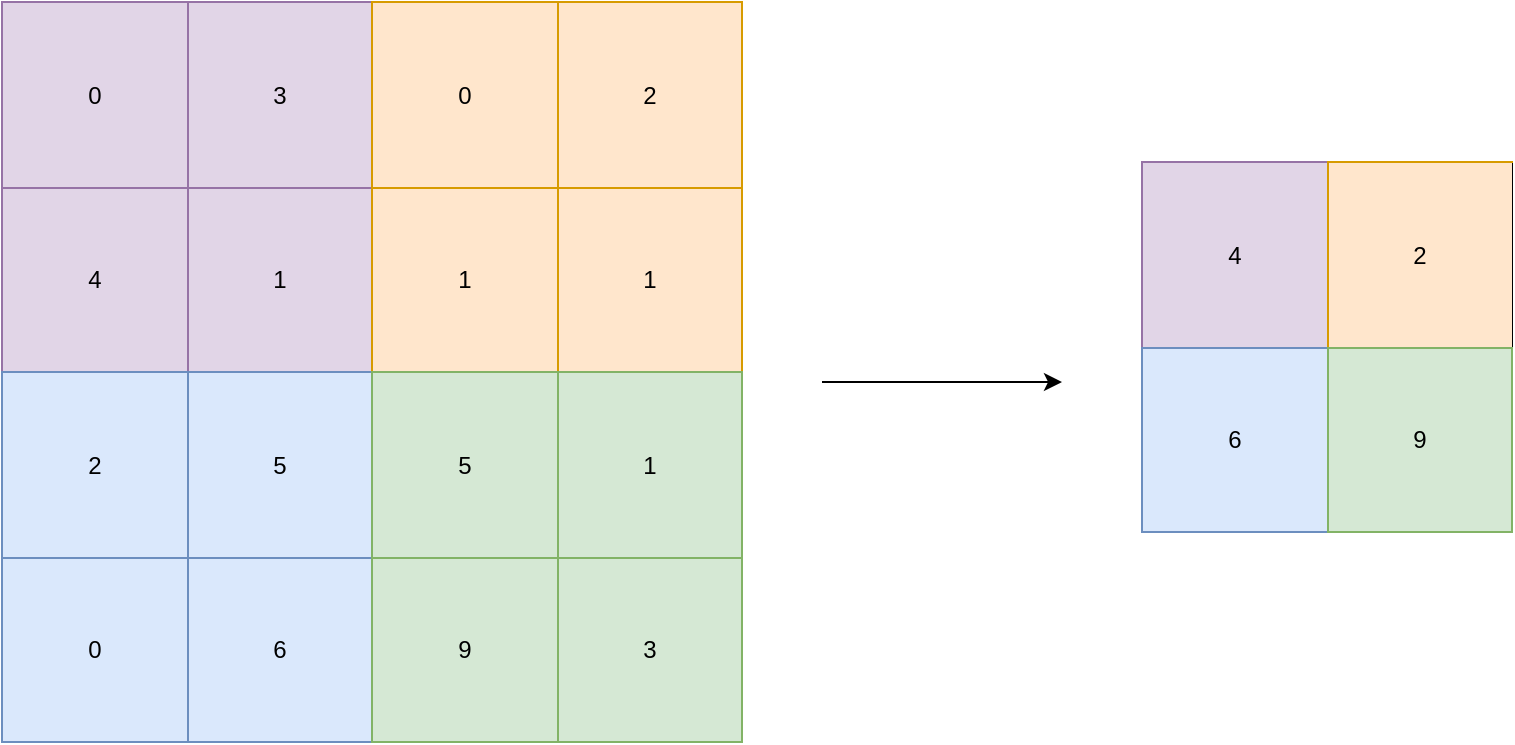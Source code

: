 <mxfile version="13.8.3" type="device"><diagram id="pas9nOsLdSvEmwFqNIWN" name="Page-1"><mxGraphModel dx="942" dy="533" grid="1" gridSize="10" guides="1" tooltips="1" connect="1" arrows="1" fold="1" page="1" pageScale="1" pageWidth="850" pageHeight="1100" math="0" shadow="0"><root><mxCell id="0"/><mxCell id="1" parent="0"/><mxCell id="TfLZA9mOh9oL5wZLWLLG-59" value="" style="group" vertex="1" connectable="0" parent="1"><mxGeometry x="80" y="40" width="740" height="370" as="geometry"/></mxCell><mxCell id="TfLZA9mOh9oL5wZLWLLG-14" value="" style="shape=table;html=1;whiteSpace=wrap;startSize=0;container=1;collapsible=0;childLayout=tableLayout;" vertex="1" parent="TfLZA9mOh9oL5wZLWLLG-59"><mxGeometry x="-10" width="370" height="370" as="geometry"/></mxCell><mxCell id="TfLZA9mOh9oL5wZLWLLG-33" style="shape=partialRectangle;html=1;whiteSpace=wrap;collapsible=0;dropTarget=0;pointerEvents=0;fillColor=none;top=0;left=0;bottom=0;right=0;points=[[0,0.5],[1,0.5]];portConstraint=eastwest;" vertex="1" parent="TfLZA9mOh9oL5wZLWLLG-14"><mxGeometry width="370" height="93" as="geometry"/></mxCell><mxCell id="TfLZA9mOh9oL5wZLWLLG-34" value="0" style="shape=partialRectangle;html=1;whiteSpace=wrap;connectable=0;fillColor=#e1d5e7;top=1;left=1;bottom=1;right=1;overflow=hidden;strokeColor=#9673a6;" vertex="1" parent="TfLZA9mOh9oL5wZLWLLG-33"><mxGeometry width="93" height="93" as="geometry"/></mxCell><mxCell id="TfLZA9mOh9oL5wZLWLLG-35" value="3" style="shape=partialRectangle;html=1;whiteSpace=wrap;connectable=0;fillColor=#e1d5e7;top=1;left=1;bottom=1;right=1;overflow=hidden;strokeColor=#9673a6;" vertex="1" parent="TfLZA9mOh9oL5wZLWLLG-33"><mxGeometry x="93" width="92" height="93" as="geometry"/></mxCell><mxCell id="TfLZA9mOh9oL5wZLWLLG-36" value="0" style="shape=partialRectangle;html=1;whiteSpace=wrap;connectable=0;fillColor=#ffe6cc;top=1;left=1;bottom=1;right=1;overflow=hidden;strokeColor=#d79b00;" vertex="1" parent="TfLZA9mOh9oL5wZLWLLG-33"><mxGeometry x="185" width="93" height="93" as="geometry"/></mxCell><mxCell id="TfLZA9mOh9oL5wZLWLLG-37" value="2" style="shape=partialRectangle;html=1;whiteSpace=wrap;connectable=0;fillColor=#ffe6cc;top=1;left=1;bottom=1;right=1;overflow=hidden;strokeColor=#d79b00;" vertex="1" parent="TfLZA9mOh9oL5wZLWLLG-33"><mxGeometry x="278" width="92" height="93" as="geometry"/></mxCell><mxCell id="TfLZA9mOh9oL5wZLWLLG-15" value="" style="shape=partialRectangle;html=1;whiteSpace=wrap;collapsible=0;dropTarget=0;pointerEvents=0;fillColor=none;top=0;left=0;bottom=0;right=0;points=[[0,0.5],[1,0.5]];portConstraint=eastwest;" vertex="1" parent="TfLZA9mOh9oL5wZLWLLG-14"><mxGeometry y="93" width="370" height="92" as="geometry"/></mxCell><mxCell id="TfLZA9mOh9oL5wZLWLLG-30" value="4" style="shape=partialRectangle;html=1;whiteSpace=wrap;connectable=0;fillColor=#e1d5e7;top=1;left=1;bottom=1;right=1;overflow=hidden;strokeColor=#9673a6;" vertex="1" parent="TfLZA9mOh9oL5wZLWLLG-15"><mxGeometry width="93" height="92" as="geometry"/></mxCell><mxCell id="TfLZA9mOh9oL5wZLWLLG-27" value="1" style="shape=partialRectangle;html=1;whiteSpace=wrap;connectable=0;fillColor=#e1d5e7;top=1;left=1;bottom=1;right=1;overflow=hidden;strokeColor=#9673a6;" vertex="1" parent="TfLZA9mOh9oL5wZLWLLG-15"><mxGeometry x="93" width="92" height="92" as="geometry"/></mxCell><mxCell id="TfLZA9mOh9oL5wZLWLLG-16" value="1" style="shape=partialRectangle;html=1;whiteSpace=wrap;connectable=0;fillColor=#ffe6cc;top=1;left=1;bottom=1;right=1;overflow=hidden;strokeColor=#d79b00;" vertex="1" parent="TfLZA9mOh9oL5wZLWLLG-15"><mxGeometry x="185" width="93" height="92" as="geometry"/></mxCell><mxCell id="TfLZA9mOh9oL5wZLWLLG-17" value="1" style="shape=partialRectangle;html=1;whiteSpace=wrap;connectable=0;fillColor=#ffe6cc;top=1;left=1;bottom=1;right=1;overflow=hidden;strokeColor=#d79b00;" vertex="1" parent="TfLZA9mOh9oL5wZLWLLG-15"><mxGeometry x="278" width="92" height="92" as="geometry"/></mxCell><mxCell id="TfLZA9mOh9oL5wZLWLLG-19" value="" style="shape=partialRectangle;html=1;whiteSpace=wrap;collapsible=0;dropTarget=0;pointerEvents=0;fillColor=none;top=0;left=0;bottom=0;right=0;points=[[0,0.5],[1,0.5]];portConstraint=eastwest;" vertex="1" parent="TfLZA9mOh9oL5wZLWLLG-14"><mxGeometry y="185" width="370" height="93" as="geometry"/></mxCell><mxCell id="TfLZA9mOh9oL5wZLWLLG-31" value="2" style="shape=partialRectangle;html=1;whiteSpace=wrap;connectable=0;top=1;left=1;bottom=1;right=1;overflow=hidden;fillColor=#dae8fc;strokeColor=#6c8ebf;" vertex="1" parent="TfLZA9mOh9oL5wZLWLLG-19"><mxGeometry width="93" height="93" as="geometry"/></mxCell><mxCell id="TfLZA9mOh9oL5wZLWLLG-28" value="5" style="shape=partialRectangle;html=1;whiteSpace=wrap;connectable=0;top=1;left=1;bottom=1;right=1;overflow=hidden;fillColor=#dae8fc;strokeColor=#6c8ebf;" vertex="1" parent="TfLZA9mOh9oL5wZLWLLG-19"><mxGeometry x="93" width="92" height="93" as="geometry"/></mxCell><mxCell id="TfLZA9mOh9oL5wZLWLLG-20" value="5" style="shape=partialRectangle;html=1;whiteSpace=wrap;connectable=0;fillColor=#d5e8d4;top=1;left=1;bottom=1;right=1;overflow=hidden;strokeColor=#82b366;" vertex="1" parent="TfLZA9mOh9oL5wZLWLLG-19"><mxGeometry x="185" width="93" height="93" as="geometry"/></mxCell><mxCell id="TfLZA9mOh9oL5wZLWLLG-21" value="1" style="shape=partialRectangle;html=1;whiteSpace=wrap;connectable=0;fillColor=#d5e8d4;top=1;left=1;bottom=1;right=1;overflow=hidden;strokeColor=#82b366;" vertex="1" parent="TfLZA9mOh9oL5wZLWLLG-19"><mxGeometry x="278" width="92" height="93" as="geometry"/></mxCell><mxCell id="TfLZA9mOh9oL5wZLWLLG-23" value="" style="shape=partialRectangle;html=1;whiteSpace=wrap;collapsible=0;dropTarget=0;pointerEvents=0;fillColor=none;top=0;left=0;bottom=0;right=0;points=[[0,0.5],[1,0.5]];portConstraint=eastwest;" vertex="1" parent="TfLZA9mOh9oL5wZLWLLG-14"><mxGeometry y="278" width="370" height="92" as="geometry"/></mxCell><mxCell id="TfLZA9mOh9oL5wZLWLLG-32" value="0" style="shape=partialRectangle;html=1;whiteSpace=wrap;connectable=0;top=1;left=1;bottom=1;right=1;overflow=hidden;fillColor=#dae8fc;strokeColor=#6c8ebf;" vertex="1" parent="TfLZA9mOh9oL5wZLWLLG-23"><mxGeometry width="93" height="92" as="geometry"/></mxCell><mxCell id="TfLZA9mOh9oL5wZLWLLG-29" value="6" style="shape=partialRectangle;html=1;whiteSpace=wrap;connectable=0;top=1;left=1;bottom=1;right=1;overflow=hidden;fillColor=#dae8fc;strokeColor=#6c8ebf;" vertex="1" parent="TfLZA9mOh9oL5wZLWLLG-23"><mxGeometry x="93" width="92" height="92" as="geometry"/></mxCell><mxCell id="TfLZA9mOh9oL5wZLWLLG-24" value="9" style="shape=partialRectangle;html=1;whiteSpace=wrap;connectable=0;fillColor=#d5e8d4;top=1;left=1;bottom=1;right=1;overflow=hidden;strokeColor=#82b366;" vertex="1" parent="TfLZA9mOh9oL5wZLWLLG-23"><mxGeometry x="185" width="93" height="92" as="geometry"/></mxCell><mxCell id="TfLZA9mOh9oL5wZLWLLG-25" value="3" style="shape=partialRectangle;html=1;whiteSpace=wrap;connectable=0;fillColor=#d5e8d4;top=1;left=1;bottom=1;right=1;overflow=hidden;strokeColor=#82b366;" vertex="1" parent="TfLZA9mOh9oL5wZLWLLG-23"><mxGeometry x="278" width="92" height="92" as="geometry"/></mxCell><mxCell id="TfLZA9mOh9oL5wZLWLLG-38" value="" style="shape=table;html=1;whiteSpace=wrap;startSize=0;container=1;collapsible=0;childLayout=tableLayout;" vertex="1" parent="TfLZA9mOh9oL5wZLWLLG-59"><mxGeometry x="560" y="80" width="185" height="185" as="geometry"/></mxCell><mxCell id="TfLZA9mOh9oL5wZLWLLG-39" style="shape=partialRectangle;html=1;whiteSpace=wrap;collapsible=0;dropTarget=0;pointerEvents=0;fillColor=none;top=0;left=0;bottom=0;right=0;points=[[0,0.5],[1,0.5]];portConstraint=eastwest;" vertex="1" parent="TfLZA9mOh9oL5wZLWLLG-38"><mxGeometry width="185" height="93" as="geometry"/></mxCell><mxCell id="TfLZA9mOh9oL5wZLWLLG-40" value="4" style="shape=partialRectangle;html=1;whiteSpace=wrap;connectable=0;fillColor=#e1d5e7;top=1;left=1;bottom=1;right=1;overflow=hidden;strokeColor=#9673a6;" vertex="1" parent="TfLZA9mOh9oL5wZLWLLG-39"><mxGeometry width="93" height="93" as="geometry"/></mxCell><mxCell id="TfLZA9mOh9oL5wZLWLLG-41" value="2" style="shape=partialRectangle;html=1;whiteSpace=wrap;connectable=0;fillColor=#ffe6cc;top=1;left=1;bottom=1;right=0;overflow=hidden;strokeColor=#d79b00;" vertex="1" parent="TfLZA9mOh9oL5wZLWLLG-39"><mxGeometry x="93" width="92" height="93" as="geometry"/></mxCell><mxCell id="TfLZA9mOh9oL5wZLWLLG-44" value="" style="shape=partialRectangle;html=1;whiteSpace=wrap;collapsible=0;dropTarget=0;pointerEvents=0;fillColor=none;top=0;left=0;bottom=0;right=0;points=[[0,0.5],[1,0.5]];portConstraint=eastwest;" vertex="1" parent="TfLZA9mOh9oL5wZLWLLG-38"><mxGeometry y="93" width="185" height="92" as="geometry"/></mxCell><mxCell id="TfLZA9mOh9oL5wZLWLLG-45" value="6" style="shape=partialRectangle;html=1;whiteSpace=wrap;connectable=0;fillColor=#dae8fc;top=1;left=1;bottom=1;right=1;overflow=hidden;strokeColor=#6c8ebf;" vertex="1" parent="TfLZA9mOh9oL5wZLWLLG-44"><mxGeometry width="93" height="92" as="geometry"/></mxCell><mxCell id="TfLZA9mOh9oL5wZLWLLG-46" value="9" style="shape=partialRectangle;html=1;whiteSpace=wrap;connectable=0;fillColor=#d5e8d4;top=1;left=1;bottom=1;right=1;overflow=hidden;strokeColor=#82b366;" vertex="1" parent="TfLZA9mOh9oL5wZLWLLG-44"><mxGeometry x="93" width="92" height="92" as="geometry"/></mxCell><mxCell id="TfLZA9mOh9oL5wZLWLLG-60" value="" style="endArrow=classic;html=1;" edge="1" parent="1"><mxGeometry width="50" height="50" relative="1" as="geometry"><mxPoint x="480" y="230" as="sourcePoint"/><mxPoint x="600" y="230" as="targetPoint"/></mxGeometry></mxCell></root></mxGraphModel></diagram></mxfile>